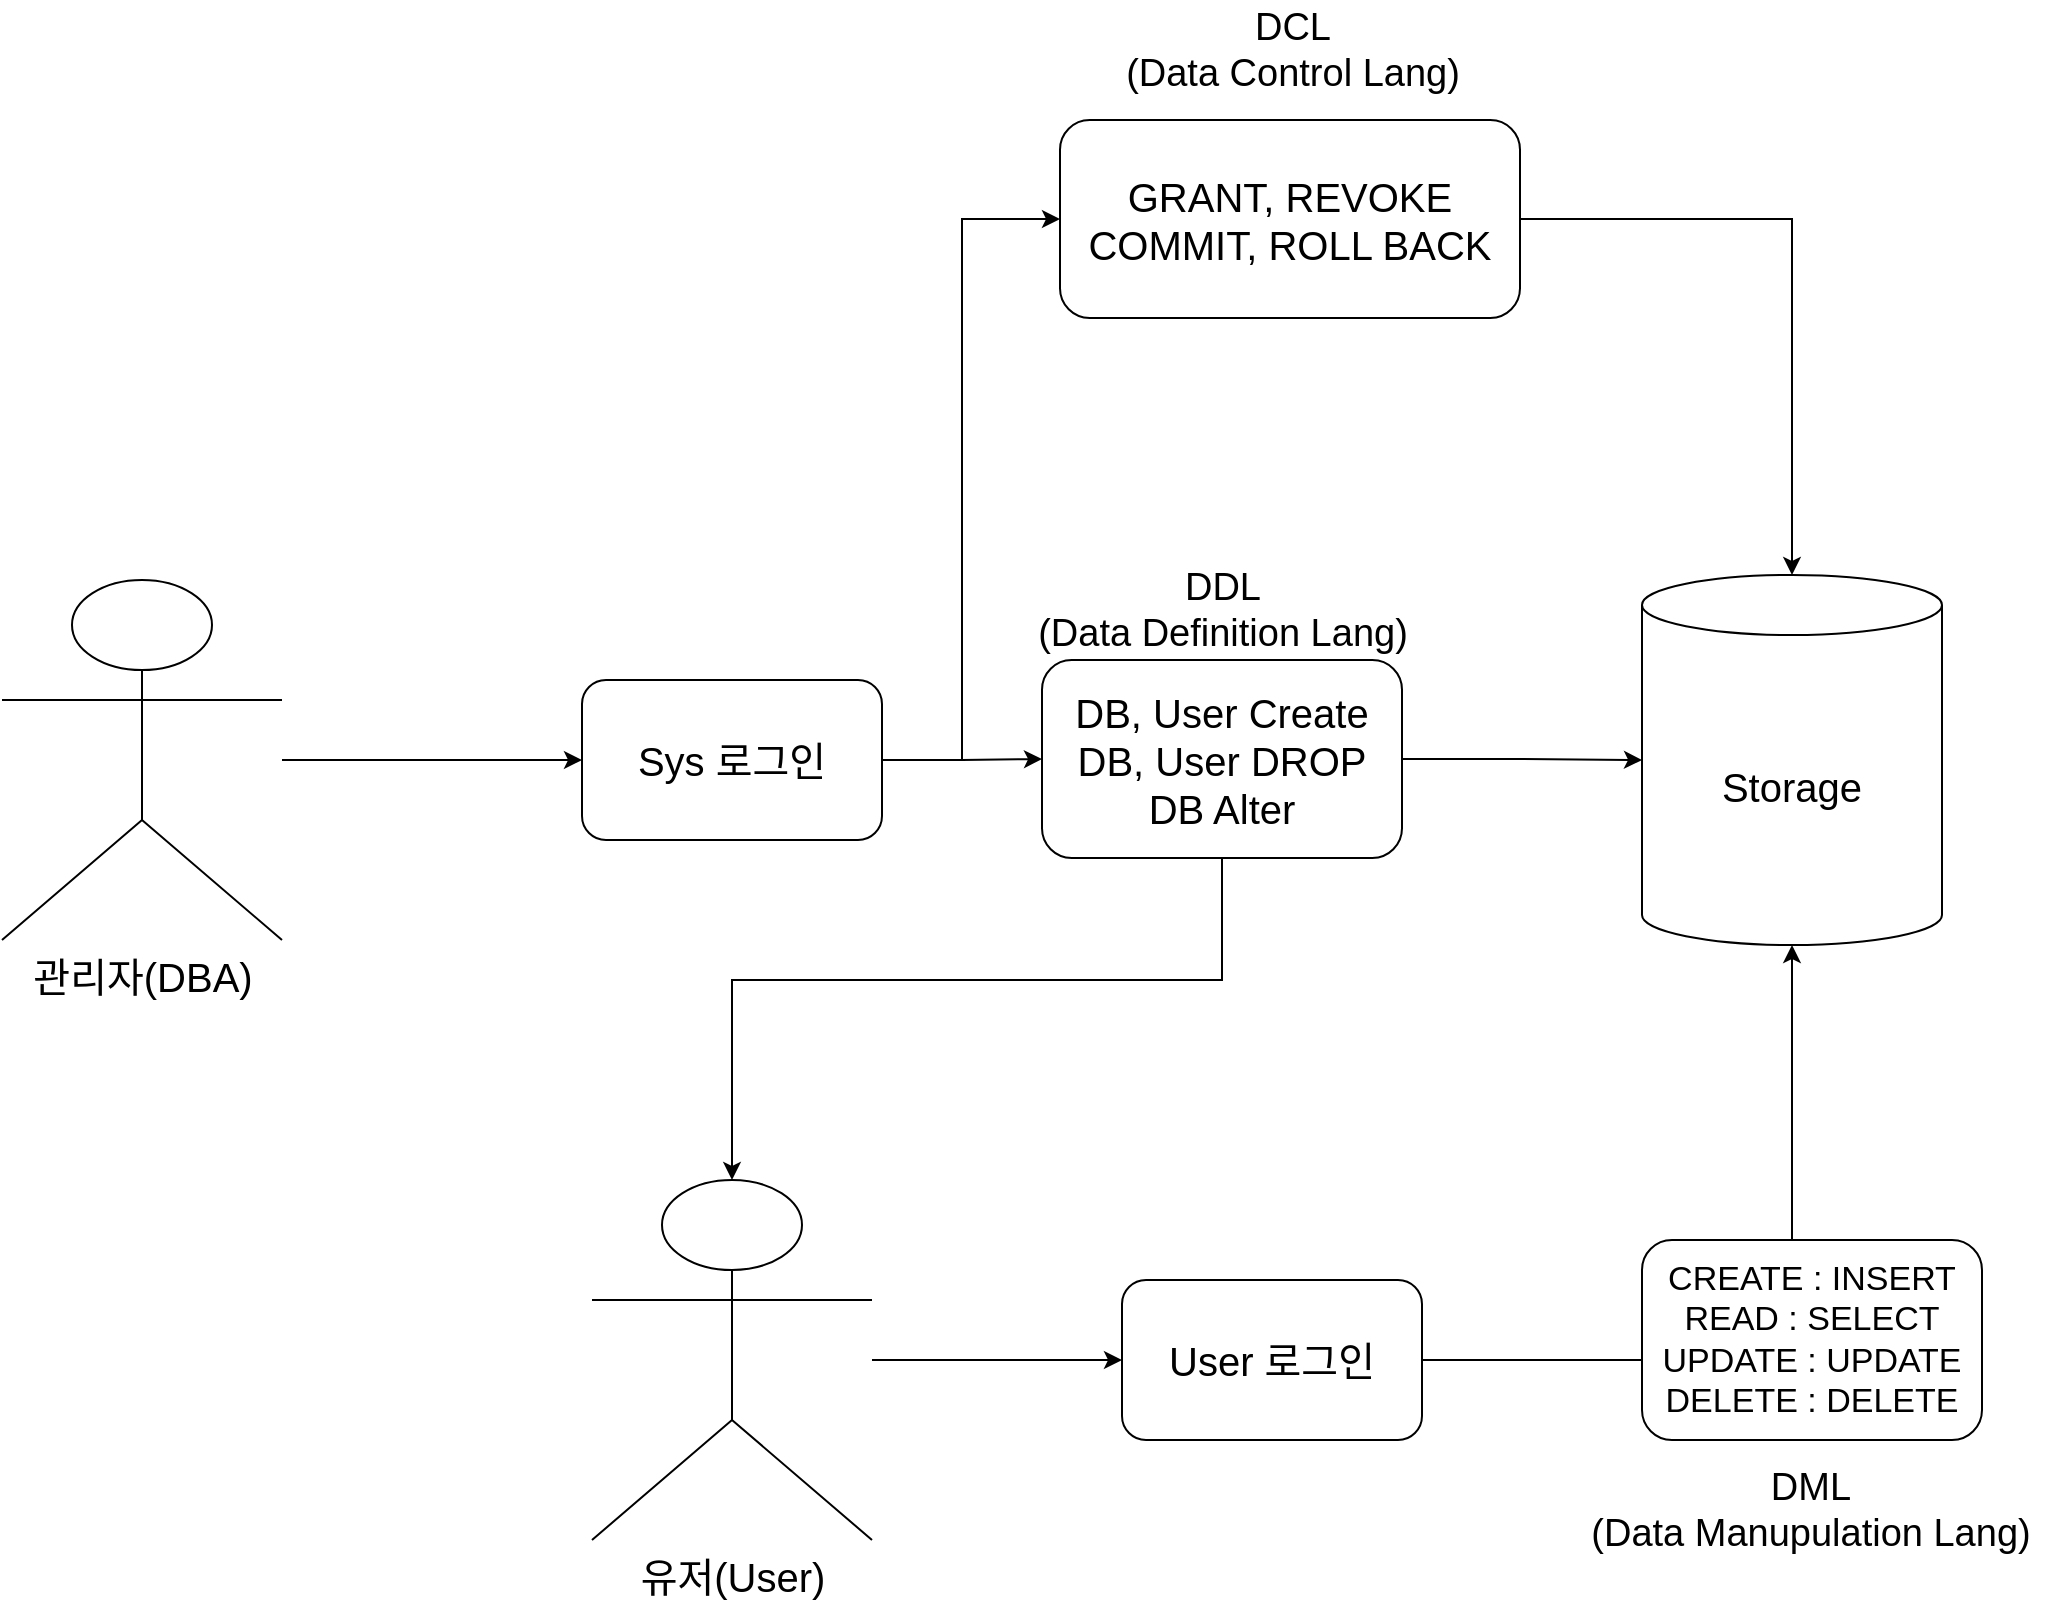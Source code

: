 <mxfile version="21.3.2" type="device">
  <diagram name="페이지-1" id="K5mix2D0pubi_YRWhcYW">
    <mxGraphModel dx="1912" dy="1008" grid="1" gridSize="10" guides="1" tooltips="1" connect="1" arrows="1" fold="1" page="1" pageScale="1" pageWidth="4681" pageHeight="3300" math="0" shadow="0">
      <root>
        <mxCell id="0" />
        <mxCell id="1" parent="0" />
        <mxCell id="5jAqCEedfJ-7EHYe_ysc-5" style="edgeStyle=orthogonalEdgeStyle;rounded=0;orthogonalLoop=1;jettySize=auto;html=1;entryX=0;entryY=0.5;entryDx=0;entryDy=0;" edge="1" parent="1" source="5jAqCEedfJ-7EHYe_ysc-1" target="5jAqCEedfJ-7EHYe_ysc-4">
          <mxGeometry relative="1" as="geometry" />
        </mxCell>
        <mxCell id="5jAqCEedfJ-7EHYe_ysc-1" value="&lt;font style=&quot;font-size: 20px;&quot;&gt;관리자(DBA)&lt;/font&gt;" style="shape=umlActor;verticalLabelPosition=bottom;verticalAlign=top;html=1;outlineConnect=0;" vertex="1" parent="1">
          <mxGeometry x="200" y="460" width="140" height="180" as="geometry" />
        </mxCell>
        <mxCell id="5jAqCEedfJ-7EHYe_ysc-3" value="&lt;font style=&quot;font-size: 20px;&quot;&gt;Storage&lt;/font&gt;" style="shape=cylinder3;whiteSpace=wrap;html=1;boundedLbl=1;backgroundOutline=1;size=15;" vertex="1" parent="1">
          <mxGeometry x="1020" y="457.5" width="150" height="185" as="geometry" />
        </mxCell>
        <mxCell id="5jAqCEedfJ-7EHYe_ysc-6" style="edgeStyle=orthogonalEdgeStyle;rounded=0;orthogonalLoop=1;jettySize=auto;html=1;" edge="1" parent="1" source="5jAqCEedfJ-7EHYe_ysc-7" target="5jAqCEedfJ-7EHYe_ysc-3">
          <mxGeometry relative="1" as="geometry" />
        </mxCell>
        <mxCell id="5jAqCEedfJ-7EHYe_ysc-4" value="&lt;font style=&quot;font-size: 20px;&quot;&gt;Sys 로그인&lt;/font&gt;" style="rounded=1;whiteSpace=wrap;html=1;" vertex="1" parent="1">
          <mxGeometry x="490" y="510" width="150" height="80" as="geometry" />
        </mxCell>
        <mxCell id="5jAqCEedfJ-7EHYe_ysc-8" value="" style="edgeStyle=orthogonalEdgeStyle;rounded=0;orthogonalLoop=1;jettySize=auto;html=1;" edge="1" parent="1" source="5jAqCEedfJ-7EHYe_ysc-4" target="5jAqCEedfJ-7EHYe_ysc-7">
          <mxGeometry relative="1" as="geometry">
            <mxPoint x="640" y="550" as="sourcePoint" />
            <mxPoint x="1030" y="550" as="targetPoint" />
          </mxGeometry>
        </mxCell>
        <mxCell id="5jAqCEedfJ-7EHYe_ysc-20" style="edgeStyle=orthogonalEdgeStyle;rounded=0;orthogonalLoop=1;jettySize=auto;html=1;entryX=0.5;entryY=0;entryDx=0;entryDy=0;entryPerimeter=0;" edge="1" parent="1" source="5jAqCEedfJ-7EHYe_ysc-7" target="5jAqCEedfJ-7EHYe_ysc-12">
          <mxGeometry relative="1" as="geometry">
            <mxPoint x="810" y="750" as="targetPoint" />
            <Array as="points">
              <mxPoint x="810" y="660" />
              <mxPoint x="565" y="660" />
            </Array>
          </mxGeometry>
        </mxCell>
        <mxCell id="5jAqCEedfJ-7EHYe_ysc-7" value="&lt;font style=&quot;font-size: 20px;&quot;&gt;DB, User Create&lt;br&gt;DB, User DROP&lt;br&gt;DB Alter&lt;/font&gt;" style="rounded=1;whiteSpace=wrap;html=1;" vertex="1" parent="1">
          <mxGeometry x="720" y="500" width="180" height="99" as="geometry" />
        </mxCell>
        <mxCell id="5jAqCEedfJ-7EHYe_ysc-9" value="&lt;font style=&quot;font-size: 19px;&quot;&gt;DDL&lt;br&gt;(Data Definition Lang)&lt;/font&gt;" style="text;html=1;strokeColor=none;fillColor=none;align=center;verticalAlign=middle;whiteSpace=wrap;rounded=0;" vertex="1" parent="1">
          <mxGeometry x="715.63" y="450" width="188.75" height="50" as="geometry" />
        </mxCell>
        <mxCell id="5jAqCEedfJ-7EHYe_ysc-15" style="edgeStyle=orthogonalEdgeStyle;rounded=0;orthogonalLoop=1;jettySize=auto;html=1;entryX=0;entryY=0.5;entryDx=0;entryDy=0;" edge="1" parent="1" source="5jAqCEedfJ-7EHYe_ysc-12" target="5jAqCEedfJ-7EHYe_ysc-14">
          <mxGeometry relative="1" as="geometry" />
        </mxCell>
        <mxCell id="5jAqCEedfJ-7EHYe_ysc-12" value="&lt;span style=&quot;font-size: 20px;&quot;&gt;유저(User)&lt;/span&gt;" style="shape=umlActor;verticalLabelPosition=bottom;verticalAlign=top;html=1;outlineConnect=0;" vertex="1" parent="1">
          <mxGeometry x="495" y="760" width="140" height="180" as="geometry" />
        </mxCell>
        <mxCell id="5jAqCEedfJ-7EHYe_ysc-16" style="edgeStyle=orthogonalEdgeStyle;rounded=0;orthogonalLoop=1;jettySize=auto;html=1;entryX=0.5;entryY=1;entryDx=0;entryDy=0;entryPerimeter=0;" edge="1" parent="1" source="5jAqCEedfJ-7EHYe_ysc-14" target="5jAqCEedfJ-7EHYe_ysc-3">
          <mxGeometry relative="1" as="geometry" />
        </mxCell>
        <mxCell id="5jAqCEedfJ-7EHYe_ysc-14" value="&lt;font style=&quot;font-size: 20px;&quot;&gt;User 로그인&lt;/font&gt;" style="rounded=1;whiteSpace=wrap;html=1;" vertex="1" parent="1">
          <mxGeometry x="760" y="810" width="150" height="80" as="geometry" />
        </mxCell>
        <mxCell id="5jAqCEedfJ-7EHYe_ysc-17" value="&lt;font style=&quot;font-size: 17px;&quot;&gt;CREATE : INSERT&lt;br&gt;READ : SELECT&lt;br&gt;UPDATE : UPDATE&lt;br&gt;DELETE : DELETE&lt;/font&gt;" style="rounded=1;whiteSpace=wrap;html=1;" vertex="1" parent="1">
          <mxGeometry x="1020" y="790" width="170" height="100" as="geometry" />
        </mxCell>
        <mxCell id="5jAqCEedfJ-7EHYe_ysc-18" value="&lt;font style=&quot;font-size: 19px;&quot;&gt;DML&lt;br&gt;&lt;font style=&quot;font-size: 19px;&quot;&gt;(Data Manupulation Lang)&lt;/font&gt;&lt;/font&gt;" style="text;html=1;strokeColor=none;fillColor=none;align=center;verticalAlign=middle;whiteSpace=wrap;rounded=0;" vertex="1" parent="1">
          <mxGeometry x="980.32" y="890" width="249.37" height="70" as="geometry" />
        </mxCell>
        <mxCell id="5jAqCEedfJ-7EHYe_ysc-21" value="&lt;font style=&quot;font-size: 20px;&quot;&gt;GRANT, REVOKE&lt;br&gt;COMMIT, ROLL BACK&lt;/font&gt;" style="rounded=1;whiteSpace=wrap;html=1;" vertex="1" parent="1">
          <mxGeometry x="729" y="230" width="230" height="99" as="geometry" />
        </mxCell>
        <mxCell id="5jAqCEedfJ-7EHYe_ysc-23" value="" style="edgeStyle=orthogonalEdgeStyle;rounded=0;orthogonalLoop=1;jettySize=auto;html=1;entryX=0;entryY=0.5;entryDx=0;entryDy=0;" edge="1" parent="1" target="5jAqCEedfJ-7EHYe_ysc-21">
          <mxGeometry relative="1" as="geometry">
            <mxPoint x="680" y="550" as="sourcePoint" />
            <mxPoint x="590" y="350" as="targetPoint" />
            <Array as="points">
              <mxPoint x="680" y="280" />
            </Array>
          </mxGeometry>
        </mxCell>
        <mxCell id="5jAqCEedfJ-7EHYe_ysc-24" value="&lt;span style=&quot;font-size: 19px;&quot;&gt;DCL&lt;br&gt;(Data Control Lang)&lt;br&gt;&lt;/span&gt;" style="text;html=1;strokeColor=none;fillColor=none;align=center;verticalAlign=middle;whiteSpace=wrap;rounded=0;" vertex="1" parent="1">
          <mxGeometry x="750.62" y="170" width="188.75" height="50" as="geometry" />
        </mxCell>
        <mxCell id="5jAqCEedfJ-7EHYe_ysc-25" value="" style="edgeStyle=orthogonalEdgeStyle;rounded=0;orthogonalLoop=1;jettySize=auto;html=1;exitX=1;exitY=0.5;exitDx=0;exitDy=0;entryX=0.5;entryY=0;entryDx=0;entryDy=0;entryPerimeter=0;" edge="1" parent="1" source="5jAqCEedfJ-7EHYe_ysc-21" target="5jAqCEedfJ-7EHYe_ysc-3">
          <mxGeometry relative="1" as="geometry">
            <mxPoint x="1180" y="370" as="sourcePoint" />
            <mxPoint x="1330" y="280" as="targetPoint" />
            <Array as="points">
              <mxPoint x="1095" y="280" />
            </Array>
          </mxGeometry>
        </mxCell>
      </root>
    </mxGraphModel>
  </diagram>
</mxfile>
